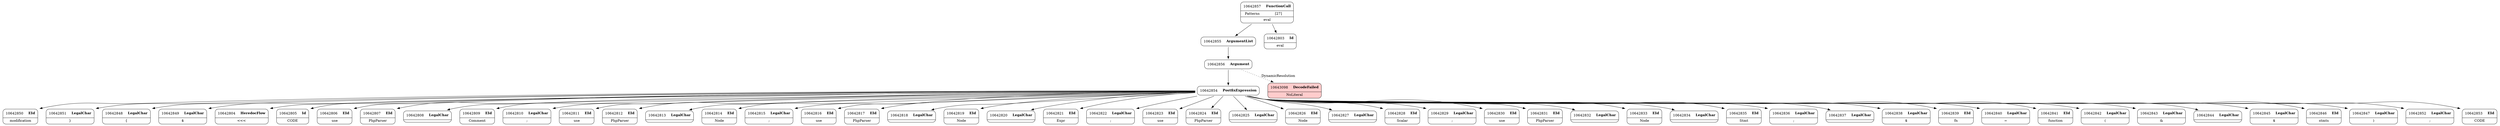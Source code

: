 digraph ast {
node [shape=none];
10642850 [label=<<TABLE border='1' cellspacing='0' cellpadding='10' style='rounded' ><TR><TD border='0'>10642850</TD><TD border='0'><B>EId</B></TD></TR><HR/><TR><TD border='0' cellpadding='5' colspan='2'>modification</TD></TR></TABLE>>];
10642851 [label=<<TABLE border='1' cellspacing='0' cellpadding='10' style='rounded' ><TR><TD border='0'>10642851</TD><TD border='0'><B>LegalChar</B></TD></TR><HR/><TR><TD border='0' cellpadding='5' colspan='2'>}</TD></TR></TABLE>>];
10642848 [label=<<TABLE border='1' cellspacing='0' cellpadding='10' style='rounded' ><TR><TD border='0'>10642848</TD><TD border='0'><B>LegalChar</B></TD></TR><HR/><TR><TD border='0' cellpadding='5' colspan='2'>{</TD></TR></TABLE>>];
10642849 [label=<<TABLE border='1' cellspacing='0' cellpadding='10' style='rounded' ><TR><TD border='0'>10642849</TD><TD border='0'><B>LegalChar</B></TD></TR><HR/><TR><TD border='0' cellpadding='5' colspan='2'>$</TD></TR></TABLE>>];
10642854 [label=<<TABLE border='1' cellspacing='0' cellpadding='10' style='rounded' ><TR><TD border='0'>10642854</TD><TD border='0'><B>PostfixExpression</B></TD></TR></TABLE>>];
10642854 -> 10642804 [weight=2];
10642854 -> 10642805 [weight=2];
10642854 -> 10642806 [weight=2];
10642854 -> 10642807 [weight=2];
10642854 -> 10642808 [weight=2];
10642854 -> 10642809 [weight=2];
10642854 -> 10642810 [weight=2];
10642854 -> 10642811 [weight=2];
10642854 -> 10642812 [weight=2];
10642854 -> 10642813 [weight=2];
10642854 -> 10642814 [weight=2];
10642854 -> 10642815 [weight=2];
10642854 -> 10642816 [weight=2];
10642854 -> 10642817 [weight=2];
10642854 -> 10642818 [weight=2];
10642854 -> 10642819 [weight=2];
10642854 -> 10642820 [weight=2];
10642854 -> 10642821 [weight=2];
10642854 -> 10642822 [weight=2];
10642854 -> 10642823 [weight=2];
10642854 -> 10642824 [weight=2];
10642854 -> 10642825 [weight=2];
10642854 -> 10642826 [weight=2];
10642854 -> 10642827 [weight=2];
10642854 -> 10642828 [weight=2];
10642854 -> 10642829 [weight=2];
10642854 -> 10642830 [weight=2];
10642854 -> 10642831 [weight=2];
10642854 -> 10642832 [weight=2];
10642854 -> 10642833 [weight=2];
10642854 -> 10642834 [weight=2];
10642854 -> 10642835 [weight=2];
10642854 -> 10642836 [weight=2];
10642854 -> 10642837 [weight=2];
10642854 -> 10642838 [weight=2];
10642854 -> 10642839 [weight=2];
10642854 -> 10642840 [weight=2];
10642854 -> 10642841 [weight=2];
10642854 -> 10642842 [weight=2];
10642854 -> 10642843 [weight=2];
10642854 -> 10642844 [weight=2];
10642854 -> 10642845 [weight=2];
10642854 -> 10642846 [weight=2];
10642854 -> 10642847 [weight=2];
10642854 -> 10642848 [weight=2];
10642854 -> 10642849 [weight=2];
10642854 -> 10642850 [weight=2];
10642854 -> 10642851 [weight=2];
10642854 -> 10642852 [weight=2];
10642854 -> 10642853 [weight=2];
10642855 [label=<<TABLE border='1' cellspacing='0' cellpadding='10' style='rounded' ><TR><TD border='0'>10642855</TD><TD border='0'><B>ArgumentList</B></TD></TR></TABLE>>];
10642855 -> 10642856 [weight=2];
10642852 [label=<<TABLE border='1' cellspacing='0' cellpadding='10' style='rounded' ><TR><TD border='0'>10642852</TD><TD border='0'><B>LegalChar</B></TD></TR><HR/><TR><TD border='0' cellpadding='5' colspan='2'>;</TD></TR></TABLE>>];
10642853 [label=<<TABLE border='1' cellspacing='0' cellpadding='10' style='rounded' ><TR><TD border='0'>10642853</TD><TD border='0'><B>EId</B></TD></TR><HR/><TR><TD border='0' cellpadding='5' colspan='2'>CODE</TD></TR></TABLE>>];
10642856 [label=<<TABLE border='1' cellspacing='0' cellpadding='10' style='rounded' ><TR><TD border='0'>10642856</TD><TD border='0'><B>Argument</B></TD></TR></TABLE>>];
10642856 -> 10642854 [weight=2];
10642856 -> 10643098 [style=dotted,label=DynamicResolution];
10642857 [label=<<TABLE border='1' cellspacing='0' cellpadding='10' style='rounded' ><TR><TD border='0'>10642857</TD><TD border='0'><B>FunctionCall</B></TD></TR><HR/><TR><TD border='0' cellpadding='5'>Patterns</TD><TD border='0' cellpadding='5'>[27]</TD></TR><HR/><TR><TD border='0' cellpadding='5' colspan='2'>eval</TD></TR></TABLE>>];
10642857 -> 10642803 [weight=2];
10642857 -> 10642855 [weight=2];
10642818 [label=<<TABLE border='1' cellspacing='0' cellpadding='10' style='rounded' ><TR><TD border='0'>10642818</TD><TD border='0'><B>LegalChar</B></TD></TR><HR/><TR><TD border='0' cellpadding='5' colspan='2'></TD></TR></TABLE>>];
10642819 [label=<<TABLE border='1' cellspacing='0' cellpadding='10' style='rounded' ><TR><TD border='0'>10642819</TD><TD border='0'><B>EId</B></TD></TR><HR/><TR><TD border='0' cellpadding='5' colspan='2'>Node</TD></TR></TABLE>>];
10642816 [label=<<TABLE border='1' cellspacing='0' cellpadding='10' style='rounded' ><TR><TD border='0'>10642816</TD><TD border='0'><B>EId</B></TD></TR><HR/><TR><TD border='0' cellpadding='5' colspan='2'>use</TD></TR></TABLE>>];
10642817 [label=<<TABLE border='1' cellspacing='0' cellpadding='10' style='rounded' ><TR><TD border='0'>10642817</TD><TD border='0'><B>EId</B></TD></TR><HR/><TR><TD border='0' cellpadding='5' colspan='2'>PhpParser</TD></TR></TABLE>>];
10642822 [label=<<TABLE border='1' cellspacing='0' cellpadding='10' style='rounded' ><TR><TD border='0'>10642822</TD><TD border='0'><B>LegalChar</B></TD></TR><HR/><TR><TD border='0' cellpadding='5' colspan='2'>;</TD></TR></TABLE>>];
10642823 [label=<<TABLE border='1' cellspacing='0' cellpadding='10' style='rounded' ><TR><TD border='0'>10642823</TD><TD border='0'><B>EId</B></TD></TR><HR/><TR><TD border='0' cellpadding='5' colspan='2'>use</TD></TR></TABLE>>];
10642820 [label=<<TABLE border='1' cellspacing='0' cellpadding='10' style='rounded' ><TR><TD border='0'>10642820</TD><TD border='0'><B>LegalChar</B></TD></TR><HR/><TR><TD border='0' cellpadding='5' colspan='2'></TD></TR></TABLE>>];
10642821 [label=<<TABLE border='1' cellspacing='0' cellpadding='10' style='rounded' ><TR><TD border='0'>10642821</TD><TD border='0'><B>EId</B></TD></TR><HR/><TR><TD border='0' cellpadding='5' colspan='2'>Expr</TD></TR></TABLE>>];
10642826 [label=<<TABLE border='1' cellspacing='0' cellpadding='10' style='rounded' ><TR><TD border='0'>10642826</TD><TD border='0'><B>EId</B></TD></TR><HR/><TR><TD border='0' cellpadding='5' colspan='2'>Node</TD></TR></TABLE>>];
10642827 [label=<<TABLE border='1' cellspacing='0' cellpadding='10' style='rounded' ><TR><TD border='0'>10642827</TD><TD border='0'><B>LegalChar</B></TD></TR><HR/><TR><TD border='0' cellpadding='5' colspan='2'></TD></TR></TABLE>>];
10642824 [label=<<TABLE border='1' cellspacing='0' cellpadding='10' style='rounded' ><TR><TD border='0'>10642824</TD><TD border='0'><B>EId</B></TD></TR><HR/><TR><TD border='0' cellpadding='5' colspan='2'>PhpParser</TD></TR></TABLE>>];
10642825 [label=<<TABLE border='1' cellspacing='0' cellpadding='10' style='rounded' ><TR><TD border='0'>10642825</TD><TD border='0'><B>LegalChar</B></TD></TR><HR/><TR><TD border='0' cellpadding='5' colspan='2'></TD></TR></TABLE>>];
10642830 [label=<<TABLE border='1' cellspacing='0' cellpadding='10' style='rounded' ><TR><TD border='0'>10642830</TD><TD border='0'><B>EId</B></TD></TR><HR/><TR><TD border='0' cellpadding='5' colspan='2'>use</TD></TR></TABLE>>];
10642831 [label=<<TABLE border='1' cellspacing='0' cellpadding='10' style='rounded' ><TR><TD border='0'>10642831</TD><TD border='0'><B>EId</B></TD></TR><HR/><TR><TD border='0' cellpadding='5' colspan='2'>PhpParser</TD></TR></TABLE>>];
10642828 [label=<<TABLE border='1' cellspacing='0' cellpadding='10' style='rounded' ><TR><TD border='0'>10642828</TD><TD border='0'><B>EId</B></TD></TR><HR/><TR><TD border='0' cellpadding='5' colspan='2'>Scalar</TD></TR></TABLE>>];
10642829 [label=<<TABLE border='1' cellspacing='0' cellpadding='10' style='rounded' ><TR><TD border='0'>10642829</TD><TD border='0'><B>LegalChar</B></TD></TR><HR/><TR><TD border='0' cellpadding='5' colspan='2'>;</TD></TR></TABLE>>];
10642834 [label=<<TABLE border='1' cellspacing='0' cellpadding='10' style='rounded' ><TR><TD border='0'>10642834</TD><TD border='0'><B>LegalChar</B></TD></TR><HR/><TR><TD border='0' cellpadding='5' colspan='2'></TD></TR></TABLE>>];
10642835 [label=<<TABLE border='1' cellspacing='0' cellpadding='10' style='rounded' ><TR><TD border='0'>10642835</TD><TD border='0'><B>EId</B></TD></TR><HR/><TR><TD border='0' cellpadding='5' colspan='2'>Stmt</TD></TR></TABLE>>];
10642832 [label=<<TABLE border='1' cellspacing='0' cellpadding='10' style='rounded' ><TR><TD border='0'>10642832</TD><TD border='0'><B>LegalChar</B></TD></TR><HR/><TR><TD border='0' cellpadding='5' colspan='2'></TD></TR></TABLE>>];
10642833 [label=<<TABLE border='1' cellspacing='0' cellpadding='10' style='rounded' ><TR><TD border='0'>10642833</TD><TD border='0'><B>EId</B></TD></TR><HR/><TR><TD border='0' cellpadding='5' colspan='2'>Node</TD></TR></TABLE>>];
10642838 [label=<<TABLE border='1' cellspacing='0' cellpadding='10' style='rounded' ><TR><TD border='0'>10642838</TD><TD border='0'><B>LegalChar</B></TD></TR><HR/><TR><TD border='0' cellpadding='5' colspan='2'>$</TD></TR></TABLE>>];
10642839 [label=<<TABLE border='1' cellspacing='0' cellpadding='10' style='rounded' ><TR><TD border='0'>10642839</TD><TD border='0'><B>EId</B></TD></TR><HR/><TR><TD border='0' cellpadding='5' colspan='2'>fn</TD></TR></TABLE>>];
10642836 [label=<<TABLE border='1' cellspacing='0' cellpadding='10' style='rounded' ><TR><TD border='0'>10642836</TD><TD border='0'><B>LegalChar</B></TD></TR><HR/><TR><TD border='0' cellpadding='5' colspan='2'>;</TD></TR></TABLE>>];
10642837 [label=<<TABLE border='1' cellspacing='0' cellpadding='10' style='rounded' ><TR><TD border='0'>10642837</TD><TD border='0'><B>LegalChar</B></TD></TR><HR/><TR><TD border='0' cellpadding='5' colspan='2'></TD></TR></TABLE>>];
10642842 [label=<<TABLE border='1' cellspacing='0' cellpadding='10' style='rounded' ><TR><TD border='0'>10642842</TD><TD border='0'><B>LegalChar</B></TD></TR><HR/><TR><TD border='0' cellpadding='5' colspan='2'>(</TD></TR></TABLE>>];
10643098 [label=<<TABLE border='1' cellspacing='0' cellpadding='10' style='rounded' bgcolor='#FFCCCC' ><TR><TD border='0'>10643098</TD><TD border='0'><B>DecodeFailed</B></TD></TR><HR/><TR><TD border='0' cellpadding='5' colspan='2'>NoLiteral</TD></TR></TABLE>>];
10642843 [label=<<TABLE border='1' cellspacing='0' cellpadding='10' style='rounded' ><TR><TD border='0'>10642843</TD><TD border='0'><B>LegalChar</B></TD></TR><HR/><TR><TD border='0' cellpadding='5' colspan='2'>&amp;</TD></TR></TABLE>>];
10642840 [label=<<TABLE border='1' cellspacing='0' cellpadding='10' style='rounded' ><TR><TD border='0'>10642840</TD><TD border='0'><B>LegalChar</B></TD></TR><HR/><TR><TD border='0' cellpadding='5' colspan='2'>=</TD></TR></TABLE>>];
10642841 [label=<<TABLE border='1' cellspacing='0' cellpadding='10' style='rounded' ><TR><TD border='0'>10642841</TD><TD border='0'><B>EId</B></TD></TR><HR/><TR><TD border='0' cellpadding='5' colspan='2'>function</TD></TR></TABLE>>];
10642846 [label=<<TABLE border='1' cellspacing='0' cellpadding='10' style='rounded' ><TR><TD border='0'>10642846</TD><TD border='0'><B>EId</B></TD></TR><HR/><TR><TD border='0' cellpadding='5' colspan='2'>stmts</TD></TR></TABLE>>];
10642847 [label=<<TABLE border='1' cellspacing='0' cellpadding='10' style='rounded' ><TR><TD border='0'>10642847</TD><TD border='0'><B>LegalChar</B></TD></TR><HR/><TR><TD border='0' cellpadding='5' colspan='2'>)</TD></TR></TABLE>>];
10642844 [label=<<TABLE border='1' cellspacing='0' cellpadding='10' style='rounded' ><TR><TD border='0'>10642844</TD><TD border='0'><B>LegalChar</B></TD></TR><HR/><TR><TD border='0' cellpadding='5' colspan='2'></TD></TR></TABLE>>];
10642845 [label=<<TABLE border='1' cellspacing='0' cellpadding='10' style='rounded' ><TR><TD border='0'>10642845</TD><TD border='0'><B>LegalChar</B></TD></TR><HR/><TR><TD border='0' cellpadding='5' colspan='2'>$</TD></TR></TABLE>>];
10642803 [label=<<TABLE border='1' cellspacing='0' cellpadding='10' style='rounded' ><TR><TD border='0'>10642803</TD><TD border='0'><B>Id</B></TD></TR><HR/><TR><TD border='0' cellpadding='5' colspan='2'>eval</TD></TR></TABLE>>];
10642806 [label=<<TABLE border='1' cellspacing='0' cellpadding='10' style='rounded' ><TR><TD border='0'>10642806</TD><TD border='0'><B>EId</B></TD></TR><HR/><TR><TD border='0' cellpadding='5' colspan='2'>use</TD></TR></TABLE>>];
10642807 [label=<<TABLE border='1' cellspacing='0' cellpadding='10' style='rounded' ><TR><TD border='0'>10642807</TD><TD border='0'><B>EId</B></TD></TR><HR/><TR><TD border='0' cellpadding='5' colspan='2'>PhpParser</TD></TR></TABLE>>];
10642804 [label=<<TABLE border='1' cellspacing='0' cellpadding='10' style='rounded' ><TR><TD border='0'>10642804</TD><TD border='0'><B>HeredocFlow</B></TD></TR><HR/><TR><TD border='0' cellpadding='5' colspan='2'>&lt;&lt;&lt;</TD></TR></TABLE>>];
10642805 [label=<<TABLE border='1' cellspacing='0' cellpadding='10' style='rounded' ><TR><TD border='0'>10642805</TD><TD border='0'><B>Id</B></TD></TR><HR/><TR><TD border='0' cellpadding='5' colspan='2'>CODE</TD></TR></TABLE>>];
10642810 [label=<<TABLE border='1' cellspacing='0' cellpadding='10' style='rounded' ><TR><TD border='0'>10642810</TD><TD border='0'><B>LegalChar</B></TD></TR><HR/><TR><TD border='0' cellpadding='5' colspan='2'>;</TD></TR></TABLE>>];
10642811 [label=<<TABLE border='1' cellspacing='0' cellpadding='10' style='rounded' ><TR><TD border='0'>10642811</TD><TD border='0'><B>EId</B></TD></TR><HR/><TR><TD border='0' cellpadding='5' colspan='2'>use</TD></TR></TABLE>>];
10642808 [label=<<TABLE border='1' cellspacing='0' cellpadding='10' style='rounded' ><TR><TD border='0'>10642808</TD><TD border='0'><B>LegalChar</B></TD></TR><HR/><TR><TD border='0' cellpadding='5' colspan='2'></TD></TR></TABLE>>];
10642809 [label=<<TABLE border='1' cellspacing='0' cellpadding='10' style='rounded' ><TR><TD border='0'>10642809</TD><TD border='0'><B>EId</B></TD></TR><HR/><TR><TD border='0' cellpadding='5' colspan='2'>Comment</TD></TR></TABLE>>];
10642814 [label=<<TABLE border='1' cellspacing='0' cellpadding='10' style='rounded' ><TR><TD border='0'>10642814</TD><TD border='0'><B>EId</B></TD></TR><HR/><TR><TD border='0' cellpadding='5' colspan='2'>Node</TD></TR></TABLE>>];
10642815 [label=<<TABLE border='1' cellspacing='0' cellpadding='10' style='rounded' ><TR><TD border='0'>10642815</TD><TD border='0'><B>LegalChar</B></TD></TR><HR/><TR><TD border='0' cellpadding='5' colspan='2'>;</TD></TR></TABLE>>];
10642812 [label=<<TABLE border='1' cellspacing='0' cellpadding='10' style='rounded' ><TR><TD border='0'>10642812</TD><TD border='0'><B>EId</B></TD></TR><HR/><TR><TD border='0' cellpadding='5' colspan='2'>PhpParser</TD></TR></TABLE>>];
10642813 [label=<<TABLE border='1' cellspacing='0' cellpadding='10' style='rounded' ><TR><TD border='0'>10642813</TD><TD border='0'><B>LegalChar</B></TD></TR><HR/><TR><TD border='0' cellpadding='5' colspan='2'></TD></TR></TABLE>>];
}
